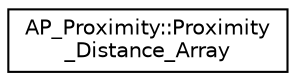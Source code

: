 digraph "Graphical Class Hierarchy"
{
 // INTERACTIVE_SVG=YES
  edge [fontname="Helvetica",fontsize="10",labelfontname="Helvetica",labelfontsize="10"];
  node [fontname="Helvetica",fontsize="10",shape=record];
  rankdir="LR";
  Node1 [label="AP_Proximity::Proximity\l_Distance_Array",height=0.2,width=0.4,color="black", fillcolor="white", style="filled",URL="$structAP__Proximity_1_1Proximity__Distance__Array.html"];
}
